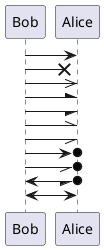 @startuml 箭头样式 
Bob -> Alice
Bob ->x Alice
Bob ->> Alice
Bob -\ Alice
Bob -/ Alice
Bob -\\ Alice
Bob -// Alice
Bob ->o Alice
Bob -//o Alice
Bob <-/o Alice
Bob <-> Alice
@enduml